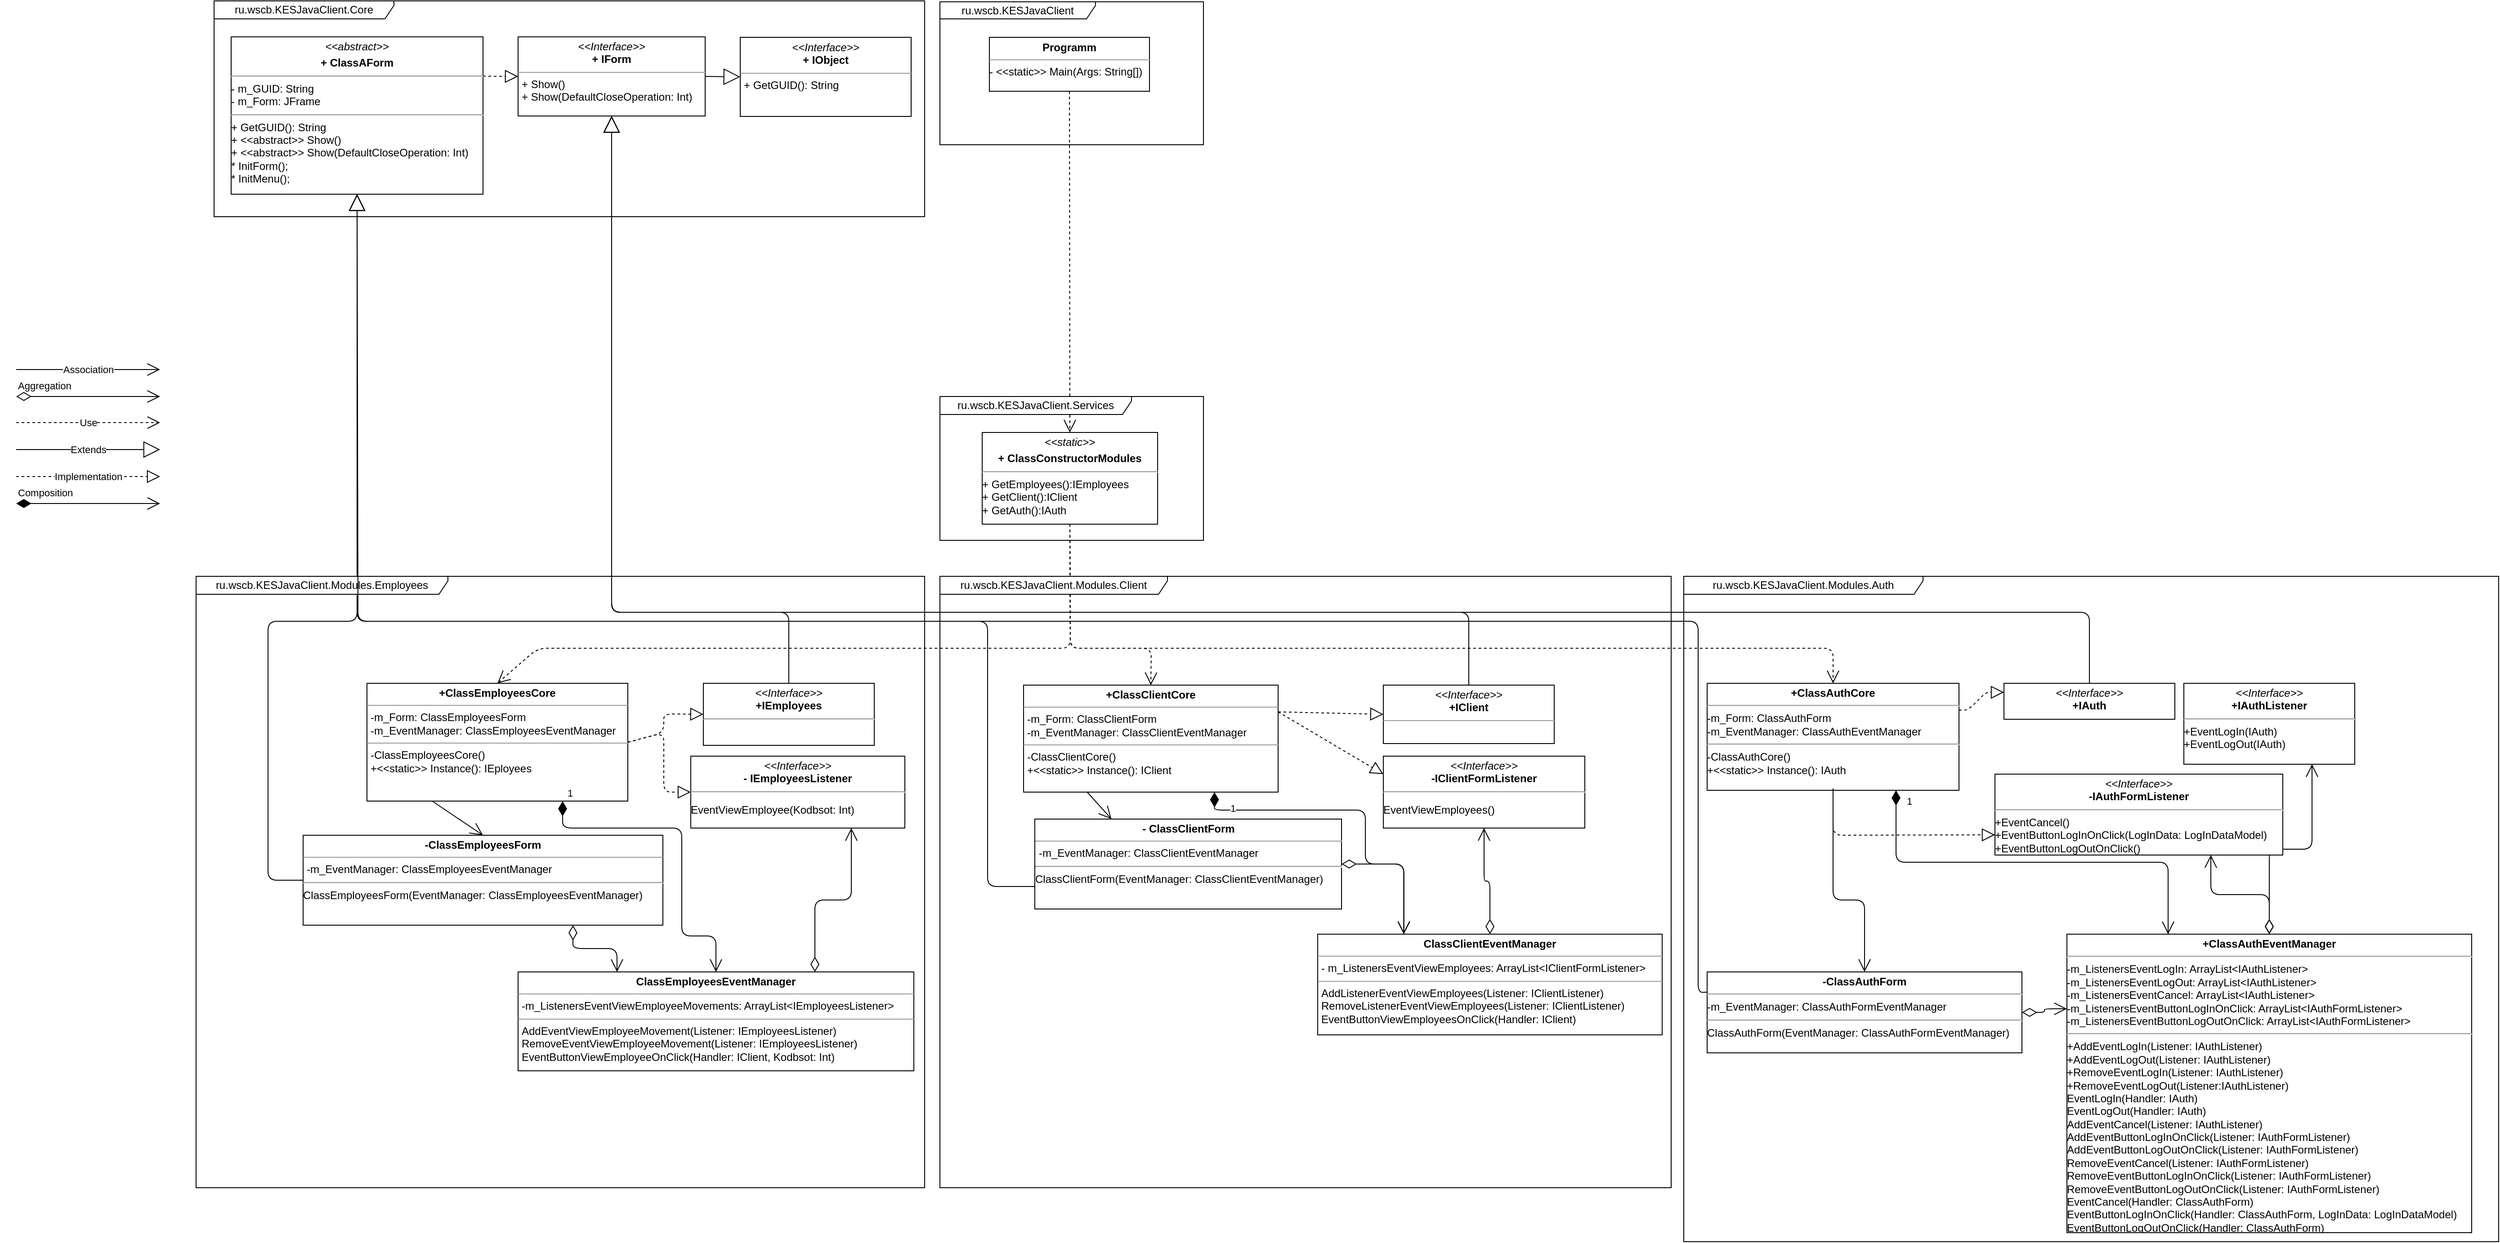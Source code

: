 <mxfile version="10.6.8" type="device"><diagram id="TDLTZfNwiCqoEQgVM341" name="Диаграмма классов"><mxGraphModel dx="2159" dy="1973" grid="1" gridSize="10" guides="1" tooltips="1" connect="1" arrows="1" fold="1" page="1" pageScale="1" pageWidth="827" pageHeight="1169" math="0" shadow="0"><root><mxCell id="0"/><mxCell id="1" parent="0"/><mxCell id="AmwNm2OKM0vfaqLxFdPa-19" value="" style="endArrow=open;endSize=12;dashed=1;html=1;exitX=0.5;exitY=1;exitDx=0;exitDy=0;entryX=0.5;entryY=0;entryDx=0;entryDy=0;" parent="1" source="AmwNm2OKM0vfaqLxFdPa-47" target="AmwNm2OKM0vfaqLxFdPa-3" edge="1"><mxGeometry x="-0.866" y="-18" width="160" relative="1" as="geometry"><mxPoint x="1158" y="117" as="sourcePoint"/><mxPoint x="1271" y="179" as="targetPoint"/><Array as="points"><mxPoint x="972" y="120"/><mxPoint x="380" y="120"/></Array><mxPoint x="18" y="-18" as="offset"/></mxGeometry></mxCell><mxCell id="AmwNm2OKM0vfaqLxFdPa-25" value="Use" style="endArrow=open;endSize=12;dashed=1;html=1;" parent="1" edge="1"><mxGeometry width="160" relative="1" as="geometry"><mxPoint x="-200" y="-131" as="sourcePoint"/><mxPoint x="-40" y="-131" as="targetPoint"/></mxGeometry></mxCell><mxCell id="AmwNm2OKM0vfaqLxFdPa-27" value="" style="endArrow=open;endSize=12;dashed=1;html=1;entryX=0.5;entryY=0;entryDx=0;entryDy=0;exitX=0.5;exitY=1;exitDx=0;exitDy=0;" parent="1" source="AmwNm2OKM0vfaqLxFdPa-24" target="AmwNm2OKM0vfaqLxFdPa-47" edge="1"><mxGeometry x="0.091" y="67" width="160" relative="1" as="geometry"><mxPoint x="540" y="-111" as="sourcePoint"/><mxPoint x="1273" y="64" as="targetPoint"/><mxPoint as="offset"/></mxGeometry></mxCell><mxCell id="AmwNm2OKM0vfaqLxFdPa-29" value="" style="endArrow=open;endSize=12;dashed=1;html=1;exitX=0.5;exitY=1;exitDx=0;exitDy=0;entryX=0.5;entryY=0;entryDx=0;entryDy=0;" parent="1" source="AmwNm2OKM0vfaqLxFdPa-47" target="AmwNm2OKM0vfaqLxFdPa-36" edge="1"><mxGeometry width="160" relative="1" as="geometry"><mxPoint x="1158" y="117" as="sourcePoint"/><mxPoint x="1190" y="319" as="targetPoint"/><Array as="points"><mxPoint x="972" y="120"/><mxPoint x="1062" y="120"/></Array></mxGeometry></mxCell><mxCell id="AmwNm2OKM0vfaqLxFdPa-33" value="Extends" style="endArrow=block;endSize=16;endFill=0;html=1;" parent="1" edge="1"><mxGeometry width="160" relative="1" as="geometry"><mxPoint x="-200" y="-101" as="sourcePoint"/><mxPoint x="-40" y="-101" as="targetPoint"/></mxGeometry></mxCell><mxCell id="AmwNm2OKM0vfaqLxFdPa-34" value="" style="endArrow=block;endSize=16;endFill=0;html=1;entryX=0.5;entryY=1;entryDx=0;entryDy=0;exitX=0.5;exitY=0;exitDx=0;exitDy=0;" parent="1" source="AmwNm2OKM0vfaqLxFdPa-7" target="AmwNm2OKM0vfaqLxFdPa-31" edge="1"><mxGeometry x="-0.725" y="27" width="160" relative="1" as="geometry"><mxPoint x="140" y="-30" as="sourcePoint"/><mxPoint x="300" y="-30" as="targetPoint"/><Array as="points"><mxPoint x="659" y="80"/><mxPoint x="462" y="80"/></Array><mxPoint x="-25" y="-37" as="offset"/></mxGeometry></mxCell><mxCell id="AmwNm2OKM0vfaqLxFdPa-35" value="" style="endArrow=block;endSize=16;endFill=0;html=1;exitX=0.5;exitY=0;exitDx=0;exitDy=0;entryX=0.5;entryY=1;entryDx=0;entryDy=0;" parent="1" source="AmwNm2OKM0vfaqLxFdPa-28" target="AmwNm2OKM0vfaqLxFdPa-31" edge="1"><mxGeometry x="-0.843" y="-10" width="160" relative="1" as="geometry"><mxPoint x="380" y="300" as="sourcePoint"/><mxPoint x="540" y="300" as="targetPoint"/><Array as="points"><mxPoint x="1415" y="80"/><mxPoint x="462" y="80"/></Array><mxPoint as="offset"/></mxGeometry></mxCell><mxCell id="AmwNm2OKM0vfaqLxFdPa-46" value="Implementation" style="endArrow=block;dashed=1;endFill=0;endSize=12;html=1;" parent="1" edge="1"><mxGeometry width="160" relative="1" as="geometry"><mxPoint x="-200" y="-71" as="sourcePoint"/><mxPoint x="-40" y="-71" as="targetPoint"/></mxGeometry></mxCell><mxCell id="AmwNm2OKM0vfaqLxFdPa-54" value="Composition" style="endArrow=open;html=1;endSize=12;startArrow=diamondThin;startSize=14;startFill=1;edgeStyle=orthogonalEdgeStyle;align=left;verticalAlign=bottom;" parent="1" edge="1"><mxGeometry x="-1" y="3" relative="1" as="geometry"><mxPoint x="-200" y="-41" as="sourcePoint"/><mxPoint x="-40" y="-41" as="targetPoint"/></mxGeometry></mxCell><mxCell id="AmwNm2OKM0vfaqLxFdPa-57" value="" style="endArrow=block;endSize=16;endFill=0;html=1;entryX=0.5;entryY=1;entryDx=0;entryDy=0;exitX=0;exitY=0.5;exitDx=0;exitDy=0;" parent="1" source="AmwNm2OKM0vfaqLxFdPa-10" target="AmwNm2OKM0vfaqLxFdPa-50" edge="1"><mxGeometry width="160" relative="1" as="geometry"><mxPoint x="110" y="378" as="sourcePoint"/><mxPoint x="400" y="119" as="targetPoint"/><Array as="points"><mxPoint x="80" y="378"/><mxPoint x="80" y="90"/><mxPoint x="179" y="90"/></Array></mxGeometry></mxCell><mxCell id="AmwNm2OKM0vfaqLxFdPa-58" value="" style="endArrow=block;endSize=16;endFill=0;html=1;exitX=0;exitY=0.75;exitDx=0;exitDy=0;entryX=0.5;entryY=1;entryDx=0;entryDy=0;" parent="1" source="AmwNm2OKM0vfaqLxFdPa-40" target="AmwNm2OKM0vfaqLxFdPa-50" edge="1"><mxGeometry width="160" relative="1" as="geometry"><mxPoint x="500" y="239" as="sourcePoint"/><mxPoint x="290" y="254" as="targetPoint"/><Array as="points"><mxPoint x="880" y="385"/><mxPoint x="880" y="90"/><mxPoint x="179" y="90"/></Array></mxGeometry></mxCell><mxCell id="u2G-MaWOLQHpKkYgTwDg-11" value="" style="group;" parent="1" vertex="1" connectable="0"><mxGeometry x="827" y="-599" width="293" height="159" as="geometry"/></mxCell><mxCell id="u2G-MaWOLQHpKkYgTwDg-5" value="ru.wscb.KESJavaClient" style="shape=umlFrame;whiteSpace=wrap;html=1;width=173;height=19;" parent="u2G-MaWOLQHpKkYgTwDg-11" vertex="1"><mxGeometry width="293" height="159" as="geometry"/></mxCell><mxCell id="AmwNm2OKM0vfaqLxFdPa-24" value="&lt;p style=&quot;margin: 0px ; margin-top: 4px ; text-align: center&quot;&gt;&lt;b&gt;Programm&lt;/b&gt;&lt;/p&gt;&lt;hr size=&quot;1&quot;&gt;&lt;div style=&quot;height: 2px&quot;&gt;- &amp;lt;&amp;lt;static&amp;gt;&amp;gt; Main(Args: String[])&lt;/div&gt;" style="verticalAlign=top;align=left;overflow=fill;fontSize=12;fontFamily=Helvetica;html=1;" parent="u2G-MaWOLQHpKkYgTwDg-11" vertex="1"><mxGeometry x="55" y="39.5" width="178" height="60" as="geometry"/></mxCell><mxCell id="u2G-MaWOLQHpKkYgTwDg-12" value="" style="group;" parent="1" vertex="1" connectable="0"><mxGeometry x="827" y="-160" width="293" height="160" as="geometry"/></mxCell><mxCell id="u2G-MaWOLQHpKkYgTwDg-3" value="ru.wscb.KESJavaClient.Services" style="shape=umlFrame;whiteSpace=wrap;html=1;width=213;height=20;" parent="u2G-MaWOLQHpKkYgTwDg-12" vertex="1"><mxGeometry width="293" height="160" as="geometry"/></mxCell><mxCell id="AmwNm2OKM0vfaqLxFdPa-47" value="&lt;p style=&quot;margin: 0px ; margin-top: 4px ; text-align: center&quot;&gt;&lt;i&gt;&amp;lt;&amp;lt;static&amp;gt;&amp;gt;&lt;/i&gt;&lt;/p&gt;&lt;p style=&quot;margin: 0px ; margin-top: 4px ; text-align: center&quot;&gt;&lt;b&gt;+ ClassConstructorModules&lt;/b&gt;&lt;/p&gt;&lt;hr&gt;+ GetEmployees():IEmployees&lt;br&gt;+ GetClient():IClient&lt;br&gt;+ GetAuth():IAuth&lt;br&gt;" style="verticalAlign=top;align=left;overflow=fill;fontSize=12;fontFamily=Helvetica;html=1;" parent="u2G-MaWOLQHpKkYgTwDg-12" vertex="1"><mxGeometry x="47" y="40" width="195" height="102" as="geometry"/></mxCell><mxCell id="Nz6Sy8sZ_XBQAjKEyRFk-17" value="Association" style="endArrow=open;endFill=1;endSize=12;html=1;" edge="1" parent="1"><mxGeometry width="160" relative="1" as="geometry"><mxPoint x="-200" y="-190" as="sourcePoint"/><mxPoint x="-40" y="-190" as="targetPoint"/></mxGeometry></mxCell><mxCell id="Nz6Sy8sZ_XBQAjKEyRFk-22" value="Aggregation" style="endArrow=open;html=1;endSize=12;startArrow=diamondThin;startSize=14;startFill=0;edgeStyle=orthogonalEdgeStyle;align=left;verticalAlign=bottom;" edge="1" parent="1"><mxGeometry x="-1" y="3" relative="1" as="geometry"><mxPoint x="-200" y="-160" as="sourcePoint"/><mxPoint x="-40" y="-160" as="targetPoint"/></mxGeometry></mxCell><mxCell id="Nz6Sy8sZ_XBQAjKEyRFk-31" value="" style="endArrow=open;endSize=12;dashed=1;html=1;exitX=0.5;exitY=1;exitDx=0;exitDy=0;entryX=0.5;entryY=0;entryDx=0;entryDy=0;" edge="1" parent="1" source="AmwNm2OKM0vfaqLxFdPa-47" target="Nz6Sy8sZ_XBQAjKEyRFk-7"><mxGeometry width="160" relative="1" as="geometry"><mxPoint x="1270" y="-30" as="sourcePoint"/><mxPoint x="1430" y="-30" as="targetPoint"/><Array as="points"><mxPoint x="972" y="120"/><mxPoint x="1820" y="120"/></Array></mxGeometry></mxCell><mxCell id="Nz6Sy8sZ_XBQAjKEyRFk-43" value="" style="group" vertex="1" connectable="0" parent="1"><mxGeometry x="20" y="-600" width="790" height="240" as="geometry"/></mxCell><mxCell id="u2G-MaWOLQHpKkYgTwDg-4" value="ru.wscb.KESJavaClient.Core" style="shape=umlFrame;whiteSpace=wrap;html=1;width=200;height=20;" parent="Nz6Sy8sZ_XBQAjKEyRFk-43" vertex="1"><mxGeometry width="790" height="240" as="geometry"/></mxCell><mxCell id="AmwNm2OKM0vfaqLxFdPa-31" value="&lt;p style=&quot;margin: 0px ; margin-top: 4px ; text-align: center&quot;&gt;&lt;i&gt;&amp;lt;&amp;lt;Interface&amp;gt;&amp;gt;&lt;/i&gt;&lt;br&gt;&lt;b&gt;+ IForm&lt;/b&gt;&lt;/p&gt;&lt;hr size=&quot;1&quot;&gt;&lt;p style=&quot;margin: 0px ; margin-left: 4px&quot;&gt;&lt;/p&gt;&lt;p style=&quot;margin: 0px ; margin-left: 4px&quot;&gt;+ Show()&lt;/p&gt;&lt;p style=&quot;margin: 0px ; margin-left: 4px&quot;&gt;+ Show(DefaultCloseOperation: Int)&lt;/p&gt;" style="verticalAlign=top;align=left;overflow=fill;fontSize=12;fontFamily=Helvetica;html=1;" parent="Nz6Sy8sZ_XBQAjKEyRFk-43" vertex="1"><mxGeometry x="338" y="40" width="208" height="88" as="geometry"/></mxCell><mxCell id="AmwNm2OKM0vfaqLxFdPa-50" value="&lt;p style=&quot;margin: 0px ; margin-top: 4px ; text-align: center&quot;&gt;&lt;i&gt;&amp;lt;&amp;lt;abstract&amp;gt;&amp;gt;&lt;/i&gt;&lt;/p&gt;&lt;p style=&quot;margin: 0px ; margin-top: 4px ; text-align: center&quot;&gt;&lt;b&gt;+ ClassAForm&lt;/b&gt;&lt;/p&gt;&lt;hr&gt;- m_GUID: String&lt;br&gt;- m_Form: JFrame&lt;hr&gt;+ GetGUID(): String&lt;br&gt;+ &amp;lt;&amp;lt;abstract&amp;gt;&amp;gt; Show()&lt;br&gt;+ &amp;lt;&amp;lt;abstract&amp;gt;&amp;gt; Show(DefaultCloseOperation: Int)&lt;br&gt;* InitForm();&lt;br&gt;* InitMenu();&lt;br&gt;" style="verticalAlign=top;align=left;overflow=fill;fontSize=12;fontFamily=Helvetica;html=1;" parent="Nz6Sy8sZ_XBQAjKEyRFk-43" vertex="1"><mxGeometry x="19" y="40" width="280" height="175" as="geometry"/></mxCell><mxCell id="AmwNm2OKM0vfaqLxFdPa-51" value="&lt;p style=&quot;margin: 0px ; margin-top: 4px ; text-align: center&quot;&gt;&lt;i&gt;&amp;lt;&amp;lt;Interface&amp;gt;&amp;gt;&lt;/i&gt;&lt;br&gt;&lt;b&gt;+ IObject&lt;/b&gt;&lt;/p&gt;&lt;hr size=&quot;1&quot;&gt;&lt;p style=&quot;margin: 0px ; margin-left: 4px&quot;&gt;&lt;/p&gt;&lt;p style=&quot;margin: 0px ; margin-left: 4px&quot;&gt;+ GetGUID(): String&lt;/p&gt;" style="verticalAlign=top;align=left;overflow=fill;fontSize=12;fontFamily=Helvetica;html=1;" parent="Nz6Sy8sZ_XBQAjKEyRFk-43" vertex="1"><mxGeometry x="585" y="40.5" width="190" height="88" as="geometry"/></mxCell><mxCell id="AmwNm2OKM0vfaqLxFdPa-52" value="" style="endArrow=block;endSize=16;endFill=0;html=1;exitX=1;exitY=0.5;exitDx=0;exitDy=0;entryX=0;entryY=0.5;entryDx=0;entryDy=0;" parent="Nz6Sy8sZ_XBQAjKEyRFk-43" source="AmwNm2OKM0vfaqLxFdPa-31" target="AmwNm2OKM0vfaqLxFdPa-51" edge="1"><mxGeometry x="1" y="260" width="160" relative="1" as="geometry"><mxPoint x="350" y="430" as="sourcePoint"/><mxPoint x="510" y="430" as="targetPoint"/><mxPoint x="250" y="190" as="offset"/></mxGeometry></mxCell><mxCell id="AmwNm2OKM0vfaqLxFdPa-59" value="" style="endArrow=block;dashed=1;endFill=0;endSize=12;html=1;exitX=1;exitY=0.25;exitDx=0;exitDy=0;entryX=0;entryY=0.5;entryDx=0;entryDy=0;" parent="Nz6Sy8sZ_XBQAjKEyRFk-43" source="AmwNm2OKM0vfaqLxFdPa-50" target="AmwNm2OKM0vfaqLxFdPa-31" edge="1"><mxGeometry width="160" relative="1" as="geometry"><mxPoint x="320" y="839.5" as="sourcePoint"/><mxPoint x="480" y="839.5" as="targetPoint"/><Array as="points"/></mxGeometry></mxCell><mxCell id="Nz6Sy8sZ_XBQAjKEyRFk-48" value="" style="group" vertex="1" connectable="0" parent="1"><mxGeometry y="40" width="810" height="680" as="geometry"/></mxCell><mxCell id="u2G-MaWOLQHpKkYgTwDg-1" value="ru.wscb.KESJavaClient.Modules.Employees" style="shape=umlFrame;whiteSpace=wrap;html=1;width=280;height=20;" parent="Nz6Sy8sZ_XBQAjKEyRFk-48" vertex="1"><mxGeometry width="810" height="680" as="geometry"/></mxCell><mxCell id="AmwNm2OKM0vfaqLxFdPa-3" value="&lt;p style=&quot;margin: 0px ; margin-top: 4px ; text-align: center&quot;&gt;&lt;b&gt;+Class&lt;/b&gt;&lt;b&gt;EmployeesCore&lt;/b&gt;&lt;/p&gt;&lt;hr size=&quot;1&quot;&gt;&lt;p style=&quot;margin: 0px ; margin-left: 4px&quot;&gt;-m_Form: ClassEmployeesForm&lt;/p&gt;&lt;p style=&quot;margin: 0px ; margin-left: 4px&quot;&gt;-m_EventManager: ClassEmployeesEventManager&lt;/p&gt;&lt;hr size=&quot;1&quot;&gt;&lt;p style=&quot;margin: 0px ; margin-left: 4px&quot;&gt;-ClassEmployeesCore()&lt;/p&gt;&lt;p style=&quot;margin: 0px ; margin-left: 4px&quot;&gt;+&amp;lt;&amp;lt;static&amp;gt;&amp;gt; Instance(): IEployees&lt;/p&gt;" style="verticalAlign=top;align=left;overflow=fill;fontSize=12;fontFamily=Helvetica;html=1;" parent="Nz6Sy8sZ_XBQAjKEyRFk-48" vertex="1"><mxGeometry x="190" y="119" width="290" height="131" as="geometry"/></mxCell><mxCell id="AmwNm2OKM0vfaqLxFdPa-4" value="&lt;p style=&quot;margin: 0px ; margin-top: 4px ; text-align: center&quot;&gt;&lt;b&gt;Class&lt;/b&gt;&lt;b&gt;EmployeesEventManager&lt;/b&gt;&lt;/p&gt;&lt;hr size=&quot;1&quot;&gt;&lt;p style=&quot;margin: 0px ; margin-left: 4px&quot;&gt;-m_ListenersEventViewEmployeeMovements: ArrayList&amp;lt;IEmployeesListener&amp;gt;&lt;br&gt;&lt;/p&gt;&lt;hr size=&quot;1&quot;&gt;&lt;p style=&quot;margin: 0px ; margin-left: 4px&quot;&gt;AddEventViewEmployeeMovement(Listener: IEmployeesListener)&lt;/p&gt;&lt;p style=&quot;margin: 0px ; margin-left: 4px&quot;&gt;RemoveEventViewEmployeeMovement(Listener: IEmployeesListener)&lt;br&gt;&lt;/p&gt;&lt;p style=&quot;margin: 0px ; margin-left: 4px&quot;&gt;EventButtonViewEmployeeOnClick(Handler: IClient, Kodbsot: Int)&lt;br&gt;&lt;/p&gt;" style="verticalAlign=top;align=left;overflow=fill;fontSize=12;fontFamily=Helvetica;html=1;" parent="Nz6Sy8sZ_XBQAjKEyRFk-48" vertex="1"><mxGeometry x="358" y="440" width="440" height="110" as="geometry"/></mxCell><mxCell id="AmwNm2OKM0vfaqLxFdPa-7" value="&lt;p style=&quot;margin: 0px ; margin-top: 4px ; text-align: center&quot;&gt;&lt;i&gt;&amp;lt;&amp;lt;Interface&amp;gt;&amp;gt;&lt;/i&gt;&lt;br&gt;&lt;b&gt;+IEmployees&lt;/b&gt;&lt;/p&gt;&lt;hr&gt;&lt;p&gt;&lt;br&gt;&lt;/p&gt;" style="verticalAlign=top;align=left;overflow=fill;fontSize=12;fontFamily=Helvetica;html=1;" parent="Nz6Sy8sZ_XBQAjKEyRFk-48" vertex="1"><mxGeometry x="564" y="119" width="190" height="69" as="geometry"/></mxCell><mxCell id="AmwNm2OKM0vfaqLxFdPa-9" value="" style="endArrow=block;dashed=1;endFill=0;endSize=12;html=1;exitX=1;exitY=0.5;exitDx=0;exitDy=0;entryX=0;entryY=0.5;entryDx=0;entryDy=0;" parent="Nz6Sy8sZ_XBQAjKEyRFk-48" source="AmwNm2OKM0vfaqLxFdPa-3" target="AmwNm2OKM0vfaqLxFdPa-7" edge="1"><mxGeometry width="160" relative="1" as="geometry"><mxPoint x="680" y="189" as="sourcePoint"/><mxPoint x="840" y="189" as="targetPoint"/><Array as="points"><mxPoint x="520" y="174"/><mxPoint x="520" y="153"/></Array></mxGeometry></mxCell><mxCell id="AmwNm2OKM0vfaqLxFdPa-10" value="&lt;p style=&quot;margin: 0px ; margin-top: 4px ; text-align: center&quot;&gt;&lt;b&gt;-Class&lt;/b&gt;&lt;b&gt;EmployeesForm&lt;/b&gt;&lt;/p&gt;&lt;hr size=&quot;1&quot;&gt;&lt;p style=&quot;margin: 0px ; margin-left: 4px&quot;&gt;-m_EventManager: ClassEmployeesEventManager&lt;/p&gt;&lt;hr&gt;ClassEmployeesForm(EventManager: ClassEmployeesEventManager)&lt;br&gt;" style="verticalAlign=top;align=left;overflow=fill;fontSize=12;fontFamily=Helvetica;html=1;" parent="Nz6Sy8sZ_XBQAjKEyRFk-48" vertex="1"><mxGeometry x="119" y="288" width="400" height="100" as="geometry"/></mxCell><mxCell id="AmwNm2OKM0vfaqLxFdPa-77" value="&lt;p style=&quot;margin: 0px ; margin-top: 4px ; text-align: center&quot;&gt;&lt;i&gt;&amp;lt;&amp;lt;Interface&amp;gt;&amp;gt;&lt;/i&gt;&lt;br&gt;&lt;b&gt;- IEmployeesListener&lt;/b&gt;&lt;/p&gt;&lt;hr&gt;&lt;p&gt;EventViewEmployee(Kodbsot: Int)&lt;br&gt;&lt;/p&gt;" style="verticalAlign=top;align=left;overflow=fill;fontSize=12;fontFamily=Helvetica;html=1;" parent="Nz6Sy8sZ_XBQAjKEyRFk-48" vertex="1"><mxGeometry x="550" y="200" width="238" height="80" as="geometry"/></mxCell><mxCell id="AmwNm2OKM0vfaqLxFdPa-79" value="" style="endArrow=block;dashed=1;endFill=0;endSize=12;html=1;entryX=0;entryY=0.5;entryDx=0;entryDy=0;exitX=1;exitY=0.5;exitDx=0;exitDy=0;" parent="Nz6Sy8sZ_XBQAjKEyRFk-48" source="AmwNm2OKM0vfaqLxFdPa-3" target="AmwNm2OKM0vfaqLxFdPa-77" edge="1"><mxGeometry width="160" relative="1" as="geometry"><mxPoint x="530" y="-91" as="sourcePoint"/><mxPoint x="690" y="-91" as="targetPoint"/><Array as="points"><mxPoint x="520" y="174"/><mxPoint x="520" y="240"/></Array></mxGeometry></mxCell><mxCell id="Nz6Sy8sZ_XBQAjKEyRFk-44" value="" style="endArrow=open;html=1;endSize=12;startArrow=diamondThin;startSize=14;startFill=0;edgeStyle=orthogonalEdgeStyle;align=left;verticalAlign=bottom;entryX=0.75;entryY=1;entryDx=0;entryDy=0;exitX=0.75;exitY=0;exitDx=0;exitDy=0;" edge="1" parent="Nz6Sy8sZ_XBQAjKEyRFk-48" source="AmwNm2OKM0vfaqLxFdPa-4" target="AmwNm2OKM0vfaqLxFdPa-77"><mxGeometry x="-1" y="3" relative="1" as="geometry"><mxPoint x="200" y="460" as="sourcePoint"/><mxPoint x="360" y="460" as="targetPoint"/></mxGeometry></mxCell><mxCell id="Nz6Sy8sZ_XBQAjKEyRFk-45" value="" style="endArrow=open;endFill=1;endSize=12;html=1;exitX=0.25;exitY=1;exitDx=0;exitDy=0;entryX=0.5;entryY=0;entryDx=0;entryDy=0;" edge="1" parent="Nz6Sy8sZ_XBQAjKEyRFk-48" source="AmwNm2OKM0vfaqLxFdPa-3" target="AmwNm2OKM0vfaqLxFdPa-10"><mxGeometry width="160" relative="1" as="geometry"><mxPoint x="100" y="440" as="sourcePoint"/><mxPoint x="260" y="440" as="targetPoint"/></mxGeometry></mxCell><mxCell id="Nz6Sy8sZ_XBQAjKEyRFk-46" value="" style="endArrow=open;html=1;endSize=12;startArrow=diamondThin;startSize=14;startFill=0;edgeStyle=orthogonalEdgeStyle;align=left;verticalAlign=bottom;entryX=0.25;entryY=0;entryDx=0;entryDy=0;exitX=0.75;exitY=1;exitDx=0;exitDy=0;" edge="1" parent="Nz6Sy8sZ_XBQAjKEyRFk-48" source="AmwNm2OKM0vfaqLxFdPa-10" target="AmwNm2OKM0vfaqLxFdPa-4"><mxGeometry x="-1" y="3" relative="1" as="geometry"><mxPoint x="250" y="470" as="sourcePoint"/><mxPoint x="410" y="470" as="targetPoint"/></mxGeometry></mxCell><mxCell id="Nz6Sy8sZ_XBQAjKEyRFk-47" value="1" style="endArrow=open;html=1;endSize=12;startArrow=diamondThin;startSize=14;startFill=1;edgeStyle=orthogonalEdgeStyle;align=left;verticalAlign=bottom;entryX=0.5;entryY=0;entryDx=0;entryDy=0;exitX=0.75;exitY=1;exitDx=0;exitDy=0;" edge="1" parent="Nz6Sy8sZ_XBQAjKEyRFk-48" source="AmwNm2OKM0vfaqLxFdPa-3" target="AmwNm2OKM0vfaqLxFdPa-4"><mxGeometry x="-1" y="3" relative="1" as="geometry"><mxPoint x="150" y="470" as="sourcePoint"/><mxPoint x="310" y="470" as="targetPoint"/><Array as="points"><mxPoint x="408" y="280"/><mxPoint x="540" y="280"/><mxPoint x="540" y="400"/><mxPoint x="578" y="400"/></Array></mxGeometry></mxCell><mxCell id="Nz6Sy8sZ_XBQAjKEyRFk-50" value="" style="group" vertex="1" connectable="0" parent="1"><mxGeometry x="1654" y="40" width="906" height="740" as="geometry"/></mxCell><mxCell id="Nz6Sy8sZ_XBQAjKEyRFk-3" value="ru.wscb.KESJavaClient.Modules.Auth" style="shape=umlFrame;whiteSpace=wrap;html=1;width=266;height=20;" vertex="1" parent="Nz6Sy8sZ_XBQAjKEyRFk-50"><mxGeometry width="906" height="740" as="geometry"/></mxCell><mxCell id="Nz6Sy8sZ_XBQAjKEyRFk-6" value="&lt;p style=&quot;margin: 0px ; margin-top: 4px ; text-align: center&quot;&gt;&lt;i&gt;&amp;lt;&amp;lt;Interface&amp;gt;&amp;gt;&lt;/i&gt;&lt;br&gt;&lt;b&gt;+IAuth&lt;/b&gt;&lt;/p&gt;" style="verticalAlign=top;align=left;overflow=fill;fontSize=12;fontFamily=Helvetica;html=1;" vertex="1" parent="Nz6Sy8sZ_XBQAjKEyRFk-50"><mxGeometry x="356" y="119" width="190" height="40" as="geometry"/></mxCell><mxCell id="Nz6Sy8sZ_XBQAjKEyRFk-7" value="&lt;p style=&quot;margin: 0px ; margin-top: 4px ; text-align: center&quot;&gt;&lt;b&gt;+ClassAuthCore&lt;/b&gt;&lt;/p&gt;&lt;hr&gt;-m_Form: ClassAuthForm&lt;br&gt;-m_EventManager: ClassAuthEventManager&lt;br&gt;&lt;hr&gt;-ClassAuthCore()&lt;br&gt;+&amp;lt;&amp;lt;static&amp;gt;&amp;gt; Instance(): IAuth&lt;br&gt;" style="verticalAlign=top;align=left;overflow=fill;fontSize=12;fontFamily=Helvetica;html=1;" vertex="1" parent="Nz6Sy8sZ_XBQAjKEyRFk-50"><mxGeometry x="26" y="119" width="280" height="119" as="geometry"/></mxCell><mxCell id="Nz6Sy8sZ_XBQAjKEyRFk-8" value="" style="endArrow=block;dashed=1;endFill=0;endSize=12;html=1;exitX=1;exitY=0.25;exitDx=0;exitDy=0;entryX=0;entryY=0.25;entryDx=0;entryDy=0;" edge="1" parent="Nz6Sy8sZ_XBQAjKEyRFk-50" source="Nz6Sy8sZ_XBQAjKEyRFk-7" target="Nz6Sy8sZ_XBQAjKEyRFk-6"><mxGeometry width="160" relative="1" as="geometry"><mxPoint x="156" y="290" as="sourcePoint"/><mxPoint x="316" y="290" as="targetPoint"/><Array as="points"><mxPoint x="316" y="149"/><mxPoint x="336" y="129"/></Array></mxGeometry></mxCell><mxCell id="Nz6Sy8sZ_XBQAjKEyRFk-9" value="&lt;p style=&quot;margin: 0px ; margin-top: 4px ; text-align: center&quot;&gt;&lt;b&gt;-ClassAuthForm&lt;/b&gt;&lt;/p&gt;&lt;hr&gt;-m_EventManager: ClassAuthFormEventManager&lt;hr&gt;ClassAuthForm(EventManager: ClassAuthFormEventManager)&lt;br&gt;" style="verticalAlign=top;align=left;overflow=fill;fontSize=12;fontFamily=Helvetica;html=1;" vertex="1" parent="Nz6Sy8sZ_XBQAjKEyRFk-50"><mxGeometry x="26" y="440" width="350" height="90" as="geometry"/></mxCell><mxCell id="Nz6Sy8sZ_XBQAjKEyRFk-11" value="&lt;p style=&quot;margin: 0px ; margin-top: 4px ; text-align: center&quot;&gt;&lt;b&gt;+ClassAuthEventManager&lt;/b&gt;&lt;/p&gt;&lt;hr&gt;-m_ListenersEventLogIn: ArrayList&amp;lt;IAuthListener&amp;gt;&lt;br&gt;-m_ListenersEventLogOut: ArrayList&amp;lt;IAuthListener&amp;gt;&lt;br&gt;-m_ListenersEventCancel: ArrayList&amp;lt;IAuthListener&amp;gt;&lt;br&gt;-m_ListenersEventButtonLogInOnClick: ArrayList&amp;lt;IAuthFormListener&amp;gt;&lt;br&gt;-m_ListenersEventButtonLogOutOnClick: ArrayList&amp;lt;IAuthFormListener&amp;gt;&lt;br&gt;&lt;hr&gt;+AddEventLogIn(Listener: IAuthListener)&lt;br&gt;+AddEventLogOut(Listener: IAuthListener)&lt;br&gt;+RemoveEventLogIn(Listener: IAuthListener)&lt;br&gt;+RemoveEventLogOut(Listener:IAuthListener)&lt;br&gt;EventLogIn(Handler: IAuth)&lt;br&gt;EventLogOut(Handler: IAuth)&lt;br&gt;AddEventCancel(Listener: IAuthListener)&lt;br&gt;AddEventButtonLogInOnClick(Listener: IAuthFormListener)&lt;br&gt;AddEventButtonLogOutOnClick(Listener: IAuthFormListener)&lt;br&gt;RemoveEventCancel(Listener: IAuthFormListener)&lt;br&gt;RemoveEventButtonLogInOnClick(Listener: IAuthFormListener)&lt;br&gt;RemoveEventButtonLogOutOnClick(Listener: IAuthFormListener)&lt;br&gt;EventCancel(Handler: ClassAuthForm)&lt;br&gt;EventButtonLogInOnClick(Handler: ClassAuthForm, LogInData: LogInDataModel)&lt;br&gt;EventButtonLogOutOnClick(Handler: ClassAuthForm)&lt;br&gt;" style="verticalAlign=top;align=left;overflow=fill;fontSize=12;fontFamily=Helvetica;html=1;" vertex="1" parent="Nz6Sy8sZ_XBQAjKEyRFk-50"><mxGeometry x="426" y="398" width="450" height="332" as="geometry"/></mxCell><mxCell id="Nz6Sy8sZ_XBQAjKEyRFk-24" value="&lt;p style=&quot;margin: 0px ; margin-top: 4px ; text-align: center&quot;&gt;&lt;i&gt;&amp;lt;&amp;lt;Interface&amp;gt;&amp;gt;&lt;/i&gt;&lt;br&gt;&lt;b&gt;+IAuthListener&lt;/b&gt;&lt;/p&gt;&lt;hr&gt;+EventLogIn(IAuth)&lt;br&gt;+EventLogOut(IAuth)&lt;br&gt;" style="verticalAlign=top;align=left;overflow=fill;fontSize=12;fontFamily=Helvetica;html=1;" vertex="1" parent="Nz6Sy8sZ_XBQAjKEyRFk-50"><mxGeometry x="556" y="119" width="190" height="90" as="geometry"/></mxCell><mxCell id="Nz6Sy8sZ_XBQAjKEyRFk-25" value="" style="endArrow=open;html=1;endSize=12;startArrow=diamondThin;startSize=14;startFill=0;edgeStyle=orthogonalEdgeStyle;align=left;verticalAlign=bottom;entryX=0.75;entryY=1;entryDx=0;entryDy=0;exitX=0.5;exitY=0;exitDx=0;exitDy=0;" edge="1" parent="Nz6Sy8sZ_XBQAjKEyRFk-50" source="Nz6Sy8sZ_XBQAjKEyRFk-11" target="Nz6Sy8sZ_XBQAjKEyRFk-24"><mxGeometry x="-1" y="3" relative="1" as="geometry"><mxPoint x="66" y="340" as="sourcePoint"/><mxPoint x="226" y="340" as="targetPoint"/></mxGeometry></mxCell><mxCell id="Nz6Sy8sZ_XBQAjKEyRFk-26" value="" style="endArrow=open;endFill=1;endSize=12;html=1;exitX=0.5;exitY=1;exitDx=0;exitDy=0;entryX=0.5;entryY=0;entryDx=0;entryDy=0;" edge="1" parent="Nz6Sy8sZ_XBQAjKEyRFk-50" source="Nz6Sy8sZ_XBQAjKEyRFk-7" target="Nz6Sy8sZ_XBQAjKEyRFk-9"><mxGeometry width="160" relative="1" as="geometry"><mxPoint x="116" y="300" as="sourcePoint"/><mxPoint x="276" y="300" as="targetPoint"/><Array as="points"><mxPoint x="166" y="360"/><mxPoint x="201" y="360"/></Array></mxGeometry></mxCell><mxCell id="Nz6Sy8sZ_XBQAjKEyRFk-27" value="&lt;p style=&quot;margin: 0px ; margin-top: 4px ; text-align: center&quot;&gt;&lt;i&gt;&amp;lt;&amp;lt;Interface&amp;gt;&amp;gt;&lt;/i&gt;&lt;br&gt;&lt;b&gt;-IAuthFormListener&lt;/b&gt;&lt;/p&gt;&lt;hr&gt;+EventCancel()&lt;br&gt;+EventButtonLogInOnClick(LogInData: LogInDataModel)&lt;br&gt;+EventButtonLogOutOnClick()&lt;br&gt;" style="verticalAlign=top;align=left;overflow=fill;fontSize=12;fontFamily=Helvetica;html=1;" vertex="1" parent="Nz6Sy8sZ_XBQAjKEyRFk-50"><mxGeometry x="346" y="220" width="320" height="90" as="geometry"/></mxCell><mxCell id="Nz6Sy8sZ_XBQAjKEyRFk-28" value="" style="endArrow=block;dashed=1;endFill=0;endSize=12;html=1;exitX=0.5;exitY=1;exitDx=0;exitDy=0;entryX=0;entryY=0.75;entryDx=0;entryDy=0;" edge="1" parent="Nz6Sy8sZ_XBQAjKEyRFk-50" source="Nz6Sy8sZ_XBQAjKEyRFk-7" target="Nz6Sy8sZ_XBQAjKEyRFk-27"><mxGeometry width="160" relative="1" as="geometry"><mxPoint x="36" y="640" as="sourcePoint"/><mxPoint x="196" y="640" as="targetPoint"/><Array as="points"><mxPoint x="166" y="235"/><mxPoint x="166" y="288"/></Array></mxGeometry></mxCell><mxCell id="Nz6Sy8sZ_XBQAjKEyRFk-33" value="" style="endArrow=open;html=1;endSize=12;startArrow=diamondThin;startSize=14;startFill=0;edgeStyle=orthogonalEdgeStyle;align=left;verticalAlign=bottom;entryX=0;entryY=0.25;entryDx=0;entryDy=0;exitX=1;exitY=0.5;exitDx=0;exitDy=0;" edge="1" parent="Nz6Sy8sZ_XBQAjKEyRFk-50" source="Nz6Sy8sZ_XBQAjKEyRFk-9" target="Nz6Sy8sZ_XBQAjKEyRFk-11"><mxGeometry x="-1" y="3" relative="1" as="geometry"><mxPoint x="96" y="580" as="sourcePoint"/><mxPoint x="256" y="580" as="targetPoint"/></mxGeometry></mxCell><mxCell id="Nz6Sy8sZ_XBQAjKEyRFk-34" value="" style="endArrow=open;html=1;endSize=12;startArrow=diamondThin;startSize=14;startFill=0;edgeStyle=orthogonalEdgeStyle;align=left;verticalAlign=bottom;entryX=0.75;entryY=1;entryDx=0;entryDy=0;exitX=0.5;exitY=0;exitDx=0;exitDy=0;" edge="1" parent="Nz6Sy8sZ_XBQAjKEyRFk-50" source="Nz6Sy8sZ_XBQAjKEyRFk-11" target="Nz6Sy8sZ_XBQAjKEyRFk-27"><mxGeometry x="-1" y="3" relative="1" as="geometry"><mxPoint x="206" y="560" as="sourcePoint"/><mxPoint x="366" y="560" as="targetPoint"/></mxGeometry></mxCell><mxCell id="Nz6Sy8sZ_XBQAjKEyRFk-38" value="1" style="endArrow=open;html=1;endSize=12;startArrow=diamondThin;startSize=14;startFill=1;edgeStyle=orthogonalEdgeStyle;align=left;verticalAlign=bottom;exitX=0.75;exitY=1;exitDx=0;exitDy=0;entryX=0.25;entryY=0;entryDx=0;entryDy=0;" edge="1" parent="Nz6Sy8sZ_XBQAjKEyRFk-50" source="Nz6Sy8sZ_XBQAjKEyRFk-7" target="Nz6Sy8sZ_XBQAjKEyRFk-11"><mxGeometry x="-0.911" y="10" relative="1" as="geometry"><mxPoint x="256" y="380" as="sourcePoint"/><mxPoint x="416" y="380" as="targetPoint"/><mxPoint as="offset"/></mxGeometry></mxCell><mxCell id="Nz6Sy8sZ_XBQAjKEyRFk-51" value="" style="endArrow=block;endSize=16;endFill=0;html=1;exitX=0;exitY=0.25;exitDx=0;exitDy=0;entryX=0.5;entryY=1;entryDx=0;entryDy=0;" edge="1" parent="1" source="Nz6Sy8sZ_XBQAjKEyRFk-9" target="AmwNm2OKM0vfaqLxFdPa-50"><mxGeometry width="160" relative="1" as="geometry"><mxPoint x="1510" y="-190" as="sourcePoint"/><mxPoint x="640" y="-170" as="targetPoint"/><Array as="points"><mxPoint x="1670" y="503"/><mxPoint x="1670" y="90"/><mxPoint x="180" y="90"/></Array></mxGeometry></mxCell><mxCell id="Nz6Sy8sZ_XBQAjKEyRFk-52" value="" style="endArrow=block;endSize=16;endFill=0;html=1;exitX=0.5;exitY=0;exitDx=0;exitDy=0;entryX=0.5;entryY=1;entryDx=0;entryDy=0;" edge="1" parent="1" source="Nz6Sy8sZ_XBQAjKEyRFk-6" target="AmwNm2OKM0vfaqLxFdPa-31"><mxGeometry width="160" relative="1" as="geometry"><mxPoint x="1520" y="-180" as="sourcePoint"/><mxPoint x="1080" y="-370" as="targetPoint"/><Array as="points"><mxPoint x="2105" y="80"/><mxPoint x="462" y="80"/></Array></mxGeometry></mxCell><mxCell id="Nz6Sy8sZ_XBQAjKEyRFk-53" value="" style="group" vertex="1" connectable="0" parent="1"><mxGeometry x="827" y="40" width="813" height="680" as="geometry"/></mxCell><mxCell id="u2G-MaWOLQHpKkYgTwDg-2" value="ru.wscb.KESJavaClient.Modules.Client" style="shape=umlFrame;whiteSpace=wrap;html=1;width=253;height=20;" parent="Nz6Sy8sZ_XBQAjKEyRFk-53" vertex="1"><mxGeometry width="813" height="680" as="geometry"/></mxCell><mxCell id="AmwNm2OKM0vfaqLxFdPa-28" value="&lt;p style=&quot;margin: 0px ; margin-top: 4px ; text-align: center&quot;&gt;&lt;i&gt;&amp;lt;&amp;lt;Interface&amp;gt;&amp;gt;&lt;/i&gt;&lt;br&gt;&lt;b&gt;+IClient&lt;/b&gt;&lt;/p&gt;&lt;hr size=&quot;1&quot;&gt;&lt;p style=&quot;margin: 0px ; margin-left: 4px&quot;&gt;&lt;/p&gt;&lt;p style=&quot;margin: 0px ; margin-left: 4px&quot;&gt;&lt;br&gt;&lt;/p&gt;" style="verticalAlign=top;align=left;overflow=fill;fontSize=12;fontFamily=Helvetica;html=1;" parent="Nz6Sy8sZ_XBQAjKEyRFk-53" vertex="1"><mxGeometry x="493" y="121" width="190" height="65" as="geometry"/></mxCell><mxCell id="AmwNm2OKM0vfaqLxFdPa-36" value="&lt;p style=&quot;margin: 0px ; margin-top: 4px ; text-align: center&quot;&gt;&lt;b&gt;+Class&lt;/b&gt;&lt;b&gt;ClientCore&lt;/b&gt;&lt;/p&gt;&lt;hr size=&quot;1&quot;&gt;&lt;p style=&quot;margin: 0px ; margin-left: 4px&quot;&gt;-m_Form: ClassClientForm&lt;/p&gt;&lt;p style=&quot;margin: 0px ; margin-left: 4px&quot;&gt;-m_EventManager: ClassClientEventManager&lt;/p&gt;&lt;hr size=&quot;1&quot;&gt;&lt;p style=&quot;margin: 0px ; margin-left: 4px&quot;&gt;-ClassClientCore()&lt;/p&gt;&lt;p style=&quot;margin: 0px ; margin-left: 4px&quot;&gt;+&amp;lt;&amp;lt;static&amp;gt;&amp;gt; Instance(): IClient&lt;/p&gt;" style="verticalAlign=top;align=left;overflow=fill;fontSize=12;fontFamily=Helvetica;html=1;" parent="Nz6Sy8sZ_XBQAjKEyRFk-53" vertex="1"><mxGeometry x="93" y="121" width="283" height="119" as="geometry"/></mxCell><mxCell id="AmwNm2OKM0vfaqLxFdPa-37" value="&lt;p style=&quot;margin: 0px ; margin-top: 4px ; text-align: center&quot;&gt;&lt;b&gt;Class&lt;/b&gt;&lt;b&gt;ClientEventManager&lt;/b&gt;&lt;/p&gt;&lt;hr size=&quot;1&quot;&gt;&lt;p style=&quot;margin: 0px ; margin-left: 4px&quot;&gt;- m_ListenersEventViewEmployees: ArrayList&amp;lt;IClientFormListener&amp;gt;&lt;/p&gt;&lt;hr size=&quot;1&quot;&gt;&lt;p style=&quot;margin: 0px ; margin-left: 4px&quot;&gt;AddListenerEventViewEmployees(Listener: IClientListener)&lt;/p&gt;&lt;p style=&quot;margin: 0px ; margin-left: 4px&quot;&gt;RemoveListenerEventViewEmployees(Listener: IClientListener)&lt;br&gt;&lt;/p&gt;&lt;p style=&quot;margin: 0px ; margin-left: 4px&quot;&gt;EventButtonViewEmployeesOnClick(Handler: IClient)&lt;/p&gt;" style="verticalAlign=top;align=left;overflow=fill;fontSize=12;fontFamily=Helvetica;html=1;" parent="Nz6Sy8sZ_XBQAjKEyRFk-53" vertex="1"><mxGeometry x="420" y="398" width="383" height="112" as="geometry"/></mxCell><mxCell id="AmwNm2OKM0vfaqLxFdPa-38" value="" style="endArrow=block;dashed=1;endFill=0;endSize=12;html=1;entryX=0;entryY=0.5;entryDx=0;entryDy=0;exitX=1;exitY=0.25;exitDx=0;exitDy=0;" parent="Nz6Sy8sZ_XBQAjKEyRFk-53" source="AmwNm2OKM0vfaqLxFdPa-36" target="AmwNm2OKM0vfaqLxFdPa-28" edge="1"><mxGeometry width="160" relative="1" as="geometry"><mxPoint x="505" y="101" as="sourcePoint"/><mxPoint x="675" y="146" as="targetPoint"/></mxGeometry></mxCell><mxCell id="AmwNm2OKM0vfaqLxFdPa-40" value="&lt;p style=&quot;margin: 0px ; margin-top: 4px ; text-align: center&quot;&gt;&lt;b&gt;- Class&lt;/b&gt;&lt;b&gt;ClientForm&lt;/b&gt;&lt;/p&gt;&lt;hr size=&quot;1&quot;&gt;&lt;p style=&quot;margin: 0px ; margin-left: 4px&quot;&gt;-m_EventManager: ClassClientEventManager&lt;/p&gt;&lt;hr&gt;ClassClientForm(EventManager: ClassClientEventManager)&lt;br&gt;&lt;br&gt;&lt;br&gt;" style="verticalAlign=top;align=left;overflow=fill;fontSize=12;fontFamily=Helvetica;html=1;" parent="Nz6Sy8sZ_XBQAjKEyRFk-53" vertex="1"><mxGeometry x="105.5" y="270" width="341" height="100" as="geometry"/></mxCell><mxCell id="AmwNm2OKM0vfaqLxFdPa-64" value="&lt;p style=&quot;margin: 0px ; margin-top: 4px ; text-align: center&quot;&gt;&lt;i&gt;&amp;lt;&amp;lt;Interface&amp;gt;&amp;gt;&lt;/i&gt;&lt;br&gt;&lt;b&gt;-IClientFormListener&lt;/b&gt;&lt;/p&gt;&lt;hr&gt;&lt;p&gt;EventViewEmployees()&lt;br&gt;&lt;/p&gt;" style="verticalAlign=top;align=left;overflow=fill;fontSize=12;fontFamily=Helvetica;html=1;" parent="Nz6Sy8sZ_XBQAjKEyRFk-53" vertex="1"><mxGeometry x="493" y="200" width="224" height="80" as="geometry"/></mxCell><mxCell id="Nz6Sy8sZ_XBQAjKEyRFk-32" value="" style="endArrow=block;dashed=1;endFill=0;endSize=12;html=1;entryX=0;entryY=0.25;entryDx=0;entryDy=0;exitX=1;exitY=0.25;exitDx=0;exitDy=0;" edge="1" parent="Nz6Sy8sZ_XBQAjKEyRFk-53" source="AmwNm2OKM0vfaqLxFdPa-36" target="AmwNm2OKM0vfaqLxFdPa-64"><mxGeometry width="160" relative="1" as="geometry"><mxPoint x="386" y="155" as="sourcePoint"/><mxPoint x="503" y="164" as="targetPoint"/></mxGeometry></mxCell><mxCell id="Nz6Sy8sZ_XBQAjKEyRFk-36" value="" style="endArrow=open;html=1;endSize=12;startArrow=diamondThin;startSize=14;startFill=0;edgeStyle=orthogonalEdgeStyle;align=left;verticalAlign=bottom;exitX=1;exitY=0.5;exitDx=0;exitDy=0;entryX=0.25;entryY=0;entryDx=0;entryDy=0;" edge="1" parent="Nz6Sy8sZ_XBQAjKEyRFk-53" source="AmwNm2OKM0vfaqLxFdPa-40" target="AmwNm2OKM0vfaqLxFdPa-37"><mxGeometry x="-1" y="3" relative="1" as="geometry"><mxPoint x="193" y="440" as="sourcePoint"/><mxPoint x="353" y="440" as="targetPoint"/></mxGeometry></mxCell><mxCell id="Nz6Sy8sZ_XBQAjKEyRFk-37" value="" style="endArrow=open;endFill=1;endSize=12;html=1;exitX=0.25;exitY=1;exitDx=0;exitDy=0;entryX=0.25;entryY=0;entryDx=0;entryDy=0;" edge="1" parent="Nz6Sy8sZ_XBQAjKEyRFk-53" source="AmwNm2OKM0vfaqLxFdPa-36" target="AmwNm2OKM0vfaqLxFdPa-40"><mxGeometry width="160" relative="1" as="geometry"><mxPoint x="223" y="430" as="sourcePoint"/><mxPoint x="383" y="430" as="targetPoint"/></mxGeometry></mxCell><mxCell id="Nz6Sy8sZ_XBQAjKEyRFk-40" value="1" style="endArrow=open;html=1;endSize=12;startArrow=diamondThin;startSize=14;startFill=1;edgeStyle=orthogonalEdgeStyle;align=left;verticalAlign=bottom;exitX=0.75;exitY=1;exitDx=0;exitDy=0;entryX=0.25;entryY=0;entryDx=0;entryDy=0;" edge="1" parent="Nz6Sy8sZ_XBQAjKEyRFk-53" source="AmwNm2OKM0vfaqLxFdPa-36" target="AmwNm2OKM0vfaqLxFdPa-37"><mxGeometry x="-0.897" y="8" relative="1" as="geometry"><mxPoint x="253" y="480" as="sourcePoint"/><mxPoint x="413" y="480" as="targetPoint"/><Array as="points"><mxPoint x="305" y="260"/><mxPoint x="473" y="260"/><mxPoint x="473" y="320"/><mxPoint x="516" y="320"/></Array><mxPoint x="8" y="8" as="offset"/></mxGeometry></mxCell><mxCell id="Nz6Sy8sZ_XBQAjKEyRFk-41" value="" style="endArrow=open;html=1;endSize=12;startArrow=diamondThin;startSize=14;startFill=0;edgeStyle=orthogonalEdgeStyle;align=left;verticalAlign=bottom;entryX=0.5;entryY=1;entryDx=0;entryDy=0;exitX=0.5;exitY=0;exitDx=0;exitDy=0;" edge="1" parent="Nz6Sy8sZ_XBQAjKEyRFk-53" source="AmwNm2OKM0vfaqLxFdPa-37" target="AmwNm2OKM0vfaqLxFdPa-64"><mxGeometry x="-1" y="3" relative="1" as="geometry"><mxPoint x="223" y="470" as="sourcePoint"/><mxPoint x="383" y="470" as="targetPoint"/></mxGeometry></mxCell></root></mxGraphModel></diagram></mxfile>